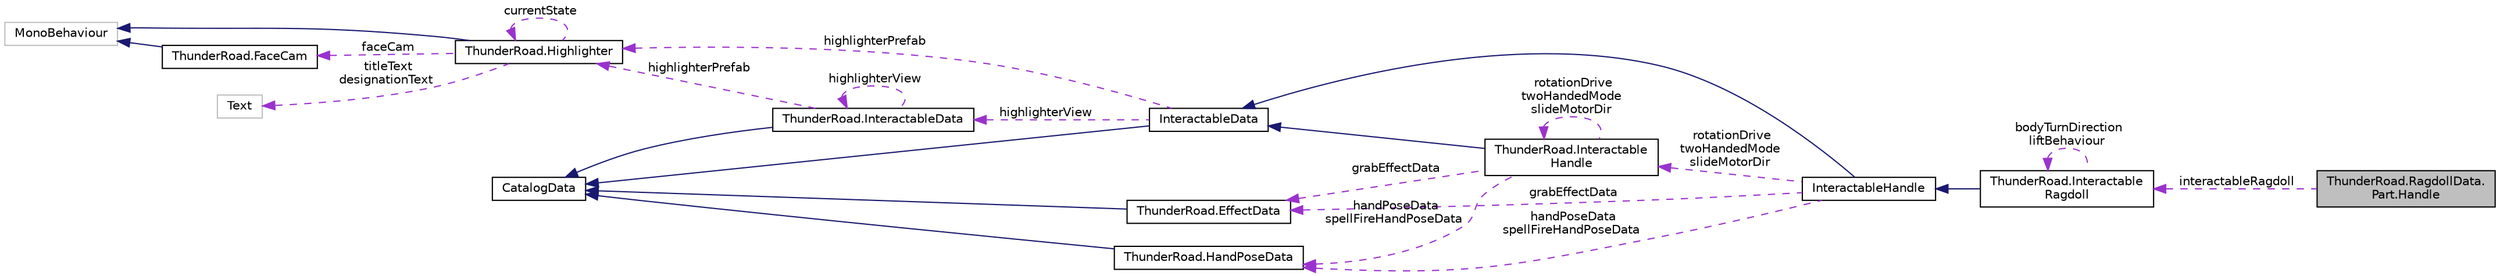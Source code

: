 digraph "ThunderRoad.RagdollData.Part.Handle"
{
 // LATEX_PDF_SIZE
  edge [fontname="Helvetica",fontsize="10",labelfontname="Helvetica",labelfontsize="10"];
  node [fontname="Helvetica",fontsize="10",shape=record];
  rankdir="LR";
  Node1 [label="ThunderRoad.RagdollData.\lPart.Handle",height=0.2,width=0.4,color="black", fillcolor="grey75", style="filled", fontcolor="black",tooltip="Class Handle."];
  Node2 -> Node1 [dir="back",color="darkorchid3",fontsize="10",style="dashed",label=" interactableRagdoll" ,fontname="Helvetica"];
  Node2 [label="ThunderRoad.Interactable\lRagdoll",height=0.2,width=0.4,color="black", fillcolor="white", style="filled",URL="$class_thunder_road_1_1_interactable_ragdoll.html",tooltip="Class InteractableRagdoll. Implements the ThunderRoad.InteractableHandle"];
  Node3 -> Node2 [dir="back",color="midnightblue",fontsize="10",style="solid",fontname="Helvetica"];
  Node3 [label="InteractableHandle",height=0.2,width=0.4,color="black", fillcolor="white", style="filled",URL="$class_thunder_road_1_1_interactable_handle.html",tooltip="Class InteractableHandle. Implements the ThunderRoad.InteractableData"];
  Node4 -> Node3 [dir="back",color="midnightblue",fontsize="10",style="solid",fontname="Helvetica"];
  Node4 [label="InteractableData",height=0.2,width=0.4,color="black", fillcolor="white", style="filled",URL="$class_thunder_road_1_1_interactable_data.html",tooltip="Class InteractableData. Implements the ThunderRoad.CatalogData"];
  Node5 -> Node4 [dir="back",color="midnightblue",fontsize="10",style="solid",fontname="Helvetica"];
  Node5 [label="CatalogData",height=0.2,width=0.4,color="black", fillcolor="white", style="filled",URL="$class_thunder_road_1_1_catalog_data.html",tooltip="Class CatalogData."];
  Node6 -> Node4 [dir="back",color="darkorchid3",fontsize="10",style="dashed",label=" highlighterPrefab" ,fontname="Helvetica"];
  Node6 [label="ThunderRoad.Highlighter",height=0.2,width=0.4,color="black", fillcolor="white", style="filled",URL="$class_thunder_road_1_1_highlighter.html",tooltip="Class Highlighter. Implements the UnityEngine.MonoBehaviour"];
  Node7 -> Node6 [dir="back",color="midnightblue",fontsize="10",style="solid",fontname="Helvetica"];
  Node7 [label="MonoBehaviour",height=0.2,width=0.4,color="grey75", fillcolor="white", style="filled",tooltip=" "];
  Node8 -> Node6 [dir="back",color="darkorchid3",fontsize="10",style="dashed",label=" faceCam" ,fontname="Helvetica"];
  Node8 [label="ThunderRoad.FaceCam",height=0.2,width=0.4,color="black", fillcolor="white", style="filled",URL="$class_thunder_road_1_1_face_cam.html",tooltip="Class FaceCam. Implements the UnityEngine.MonoBehaviour"];
  Node7 -> Node8 [dir="back",color="midnightblue",fontsize="10",style="solid",fontname="Helvetica"];
  Node9 -> Node6 [dir="back",color="darkorchid3",fontsize="10",style="dashed",label=" titleText\ndesignationText" ,fontname="Helvetica"];
  Node9 [label="Text",height=0.2,width=0.4,color="grey75", fillcolor="white", style="filled",tooltip=" "];
  Node6 -> Node6 [dir="back",color="darkorchid3",fontsize="10",style="dashed",label=" currentState" ,fontname="Helvetica"];
  Node10 -> Node4 [dir="back",color="darkorchid3",fontsize="10",style="dashed",label=" highlighterView" ,fontname="Helvetica"];
  Node10 [label="ThunderRoad.InteractableData",height=0.2,width=0.4,color="black", fillcolor="white", style="filled",URL="$class_thunder_road_1_1_interactable_data.html",tooltip="Class InteractableData. Implements the ThunderRoad.CatalogData"];
  Node5 -> Node10 [dir="back",color="midnightblue",fontsize="10",style="solid",fontname="Helvetica"];
  Node6 -> Node10 [dir="back",color="darkorchid3",fontsize="10",style="dashed",label=" highlighterPrefab" ,fontname="Helvetica"];
  Node10 -> Node10 [dir="back",color="darkorchid3",fontsize="10",style="dashed",label=" highlighterView" ,fontname="Helvetica"];
  Node11 -> Node3 [dir="back",color="darkorchid3",fontsize="10",style="dashed",label=" grabEffectData" ,fontname="Helvetica"];
  Node11 [label="ThunderRoad.EffectData",height=0.2,width=0.4,color="black", fillcolor="white", style="filled",URL="$class_thunder_road_1_1_effect_data.html",tooltip="Class EffectData. Implements the ThunderRoad.CatalogData"];
  Node5 -> Node11 [dir="back",color="midnightblue",fontsize="10",style="solid",fontname="Helvetica"];
  Node12 -> Node3 [dir="back",color="darkorchid3",fontsize="10",style="dashed",label=" rotationDrive\ntwoHandedMode\nslideMotorDir" ,fontname="Helvetica"];
  Node12 [label="ThunderRoad.Interactable\lHandle",height=0.2,width=0.4,color="black", fillcolor="white", style="filled",URL="$class_thunder_road_1_1_interactable_handle.html",tooltip="Class InteractableHandle. Implements the ThunderRoad.InteractableData"];
  Node4 -> Node12 [dir="back",color="midnightblue",fontsize="10",style="solid",fontname="Helvetica"];
  Node11 -> Node12 [dir="back",color="darkorchid3",fontsize="10",style="dashed",label=" grabEffectData" ,fontname="Helvetica"];
  Node12 -> Node12 [dir="back",color="darkorchid3",fontsize="10",style="dashed",label=" rotationDrive\ntwoHandedMode\nslideMotorDir" ,fontname="Helvetica"];
  Node13 -> Node12 [dir="back",color="darkorchid3",fontsize="10",style="dashed",label=" handPoseData\nspellFireHandPoseData" ,fontname="Helvetica"];
  Node13 [label="ThunderRoad.HandPoseData",height=0.2,width=0.4,color="black", fillcolor="white", style="filled",URL="$class_thunder_road_1_1_hand_pose_data.html",tooltip="Class HandPoseData. Implements the ThunderRoad.CatalogData"];
  Node5 -> Node13 [dir="back",color="midnightblue",fontsize="10",style="solid",fontname="Helvetica"];
  Node13 -> Node3 [dir="back",color="darkorchid3",fontsize="10",style="dashed",label=" handPoseData\nspellFireHandPoseData" ,fontname="Helvetica"];
  Node2 -> Node2 [dir="back",color="darkorchid3",fontsize="10",style="dashed",label=" bodyTurnDirection\nliftBehaviour" ,fontname="Helvetica"];
}
